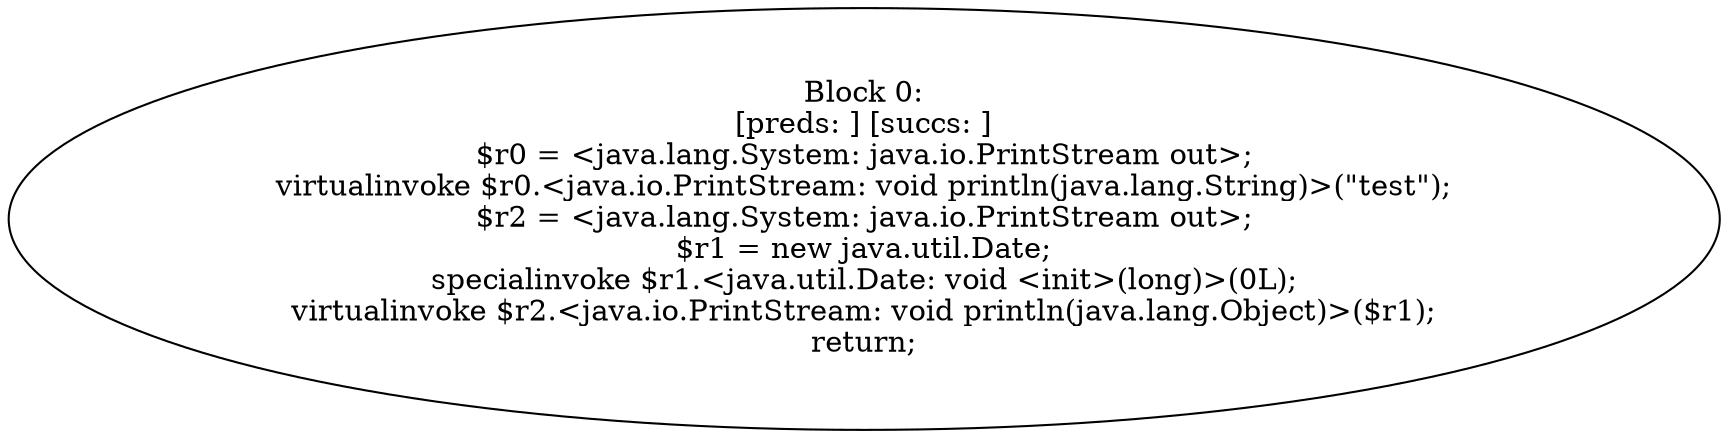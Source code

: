 digraph "unitGraph" {
    "Block 0:
[preds: ] [succs: ]
$r0 = <java.lang.System: java.io.PrintStream out>;
virtualinvoke $r0.<java.io.PrintStream: void println(java.lang.String)>(\"test\");
$r2 = <java.lang.System: java.io.PrintStream out>;
$r1 = new java.util.Date;
specialinvoke $r1.<java.util.Date: void <init>(long)>(0L);
virtualinvoke $r2.<java.io.PrintStream: void println(java.lang.Object)>($r1);
return;
"
}
